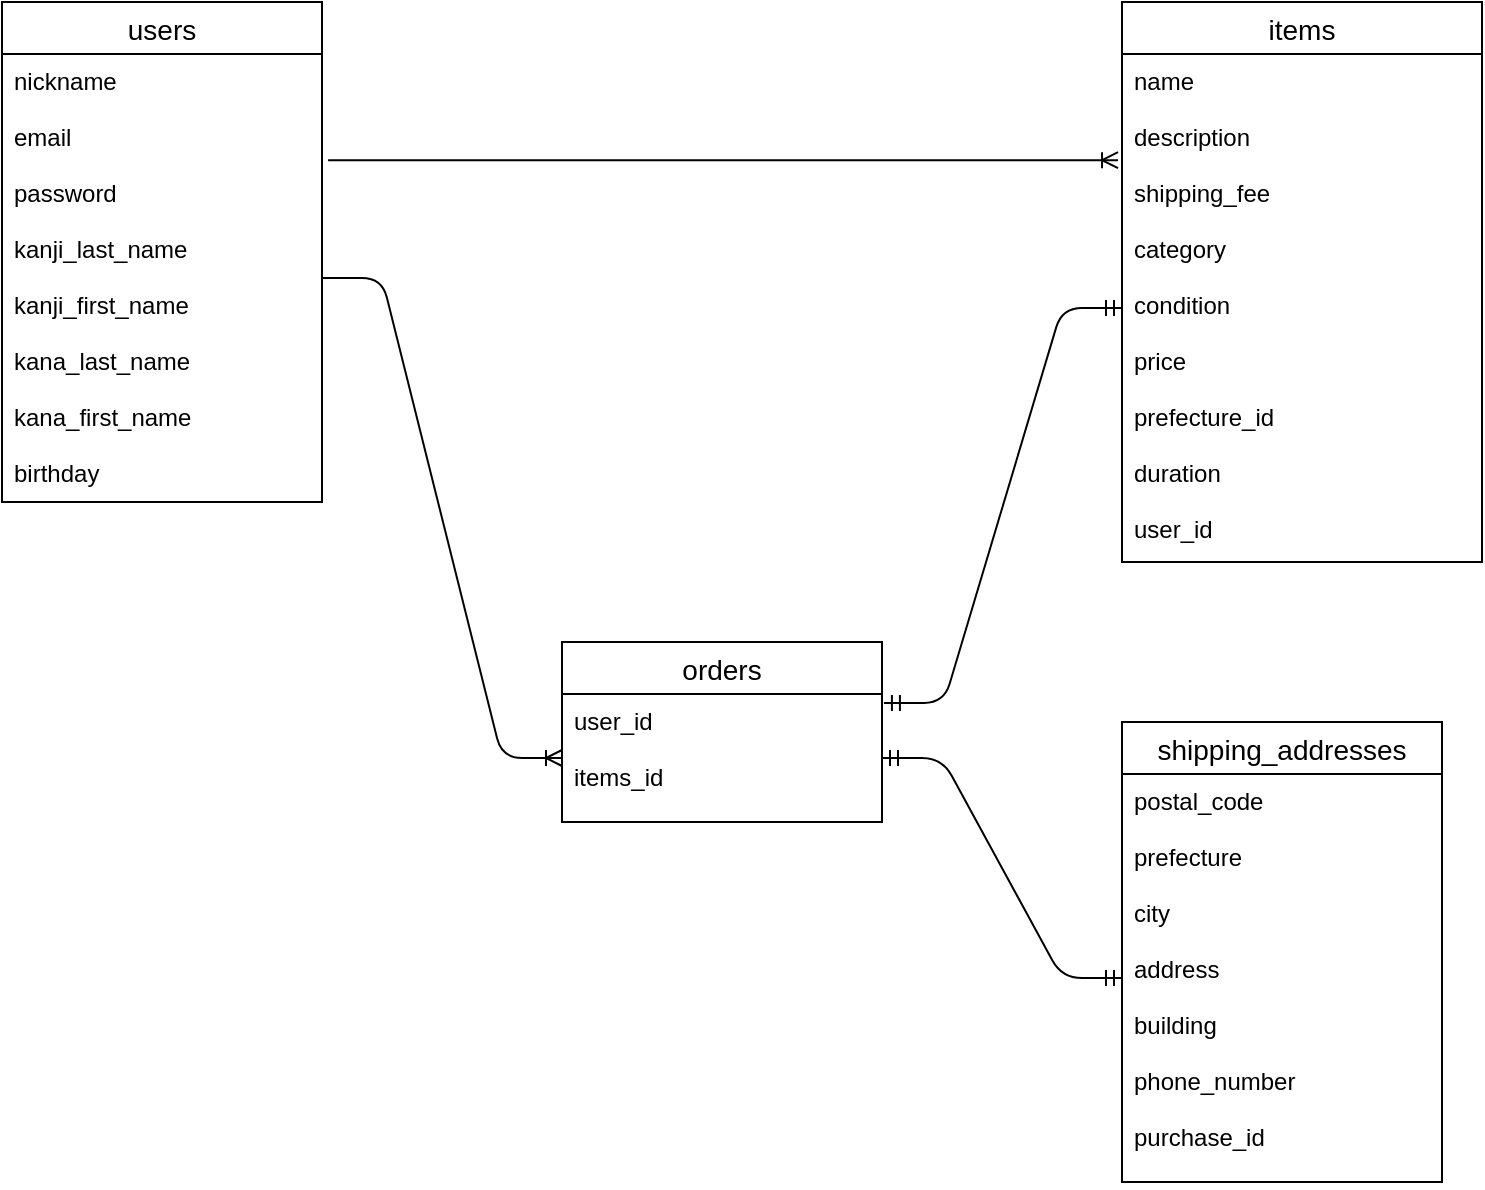 <mxfile version="13.6.5">
    <diagram id="7n6EUMLYNMYJevc7N1Mo" name="ページ1">
        <mxGraphModel dx="1576" dy="1015" grid="1" gridSize="10" guides="1" tooltips="1" connect="1" arrows="1" fold="1" page="1" pageScale="1" pageWidth="827" pageHeight="1169" math="0" shadow="0">
            <root>
                <mxCell id="0"/>
                <mxCell id="1" parent="0"/>
                <mxCell id="14" value="" style="edgeStyle=entityRelationEdgeStyle;fontSize=12;html=1;endArrow=ERoneToMany;entryX=-0.011;entryY=0.209;entryDx=0;entryDy=0;entryPerimeter=0;exitX=1.019;exitY=0.237;exitDx=0;exitDy=0;exitPerimeter=0;" parent="1" source="5" target="7" edge="1">
                    <mxGeometry width="100" height="100" relative="1" as="geometry">
                        <mxPoint x="201" y="231" as="sourcePoint"/>
                        <mxPoint x="560" y="231" as="targetPoint"/>
                    </mxGeometry>
                </mxCell>
                <mxCell id="15" value="" style="edgeStyle=entityRelationEdgeStyle;fontSize=12;html=1;endArrow=ERoneToMany;entryX=0;entryY=0.5;entryDx=0;entryDy=0;exitX=1;exitY=0.5;exitDx=0;exitDy=0;" parent="1" source="5" target="11" edge="1">
                    <mxGeometry width="100" height="100" relative="1" as="geometry">
                        <mxPoint x="280" y="318" as="sourcePoint"/>
                        <mxPoint x="310" y="551" as="targetPoint"/>
                    </mxGeometry>
                </mxCell>
                <mxCell id="17" value="" style="edgeStyle=entityRelationEdgeStyle;fontSize=12;html=1;endArrow=ERmandOne;startArrow=ERmandOne;exitX=1.006;exitY=0.07;exitDx=0;exitDy=0;entryX=0;entryY=0.5;entryDx=0;entryDy=0;exitPerimeter=0;" parent="1" source="11" target="7" edge="1">
                    <mxGeometry width="100" height="100" relative="1" as="geometry">
                        <mxPoint x="550" y="540" as="sourcePoint"/>
                        <mxPoint x="710" y="500" as="targetPoint"/>
                    </mxGeometry>
                </mxCell>
                <mxCell id="20" value="" style="edgeStyle=entityRelationEdgeStyle;fontSize=12;html=1;endArrow=ERmandOne;startArrow=ERmandOne;exitX=1;exitY=0.5;exitDx=0;exitDy=0;entryX=0;entryY=0.5;entryDx=0;entryDy=0;" parent="1" source="11" target="19" edge="1">
                    <mxGeometry width="100" height="100" relative="1" as="geometry">
                        <mxPoint x="480.96" y="523.98" as="sourcePoint"/>
                        <mxPoint x="570" y="323" as="targetPoint"/>
                    </mxGeometry>
                </mxCell>
                <mxCell id="6" value="items" style="swimlane;fontStyle=0;childLayout=stackLayout;horizontal=1;startSize=26;horizontalStack=0;resizeParent=1;resizeParentMax=0;resizeLast=0;collapsible=1;marginBottom=0;align=center;fontSize=14;" parent="1" vertex="1">
                    <mxGeometry x="600" y="160" width="180" height="280" as="geometry"/>
                </mxCell>
                <mxCell id="7" value="name&#10;&#10;description&#10;&#10;shipping_fee&#10;&#10;category&#10;&#10;condition&#10;&#10;price&#10;&#10;prefecture_id&#10;&#10;duration&#10;&#10;user_id" style="text;strokeColor=none;fillColor=none;spacingLeft=4;spacingRight=4;overflow=hidden;rotatable=0;points=[[0,0.5],[1,0.5]];portConstraint=eastwest;fontSize=12;" parent="6" vertex="1">
                    <mxGeometry y="26" width="180" height="254" as="geometry"/>
                </mxCell>
                <mxCell id="18" value="shipping_addresses" style="swimlane;fontStyle=0;childLayout=stackLayout;horizontal=1;startSize=26;horizontalStack=0;resizeParent=1;resizeParentMax=0;resizeLast=0;collapsible=1;marginBottom=0;align=center;fontSize=14;" parent="1" vertex="1">
                    <mxGeometry x="600" y="520" width="160" height="230" as="geometry"/>
                </mxCell>
                <mxCell id="19" value="postal_code&#10;&#10;prefecture&#10;&#10;city&#10;&#10;address&#10;&#10;building&#10;&#10;phone_number&#10;&#10;purchase_id" style="text;strokeColor=none;fillColor=none;spacingLeft=4;spacingRight=4;overflow=hidden;rotatable=0;points=[[0,0.5],[1,0.5]];portConstraint=eastwest;fontSize=12;" parent="18" vertex="1">
                    <mxGeometry y="26" width="160" height="204" as="geometry"/>
                </mxCell>
                <mxCell id="10" value="orders" style="swimlane;fontStyle=0;childLayout=stackLayout;horizontal=1;startSize=26;horizontalStack=0;resizeParent=1;resizeParentMax=0;resizeLast=0;collapsible=1;marginBottom=0;align=center;fontSize=14;" parent="1" vertex="1">
                    <mxGeometry x="320" y="480" width="160" height="90" as="geometry"/>
                </mxCell>
                <mxCell id="11" value="user_id&#10;&#10;items_id" style="text;strokeColor=none;fillColor=none;spacingLeft=4;spacingRight=4;overflow=hidden;rotatable=0;points=[[0,0.5],[1,0.5]];portConstraint=eastwest;fontSize=12;" parent="10" vertex="1">
                    <mxGeometry y="26" width="160" height="64" as="geometry"/>
                </mxCell>
                <mxCell id="2" value="users" style="swimlane;fontStyle=0;childLayout=stackLayout;horizontal=1;startSize=26;horizontalStack=0;resizeParent=1;resizeParentMax=0;resizeLast=0;collapsible=1;marginBottom=0;align=center;fontSize=14;" parent="1" vertex="1">
                    <mxGeometry x="40" y="160" width="160" height="250" as="geometry"/>
                </mxCell>
                <mxCell id="5" value="nickname&#10;&#10;email&#10;&#10;password&#10;&#10;kanji_last_name&#10;&#10;kanji_first_name&#10;&#10;kana_last_name&#10;&#10;kana_first_name&#10;&#10;birthday" style="text;strokeColor=none;fillColor=none;spacingLeft=4;spacingRight=4;overflow=hidden;rotatable=0;points=[[0,0.5],[1,0.5]];portConstraint=eastwest;fontSize=12;" parent="2" vertex="1">
                    <mxGeometry y="26" width="160" height="224" as="geometry"/>
                </mxCell>
            </root>
        </mxGraphModel>
    </diagram>
</mxfile>